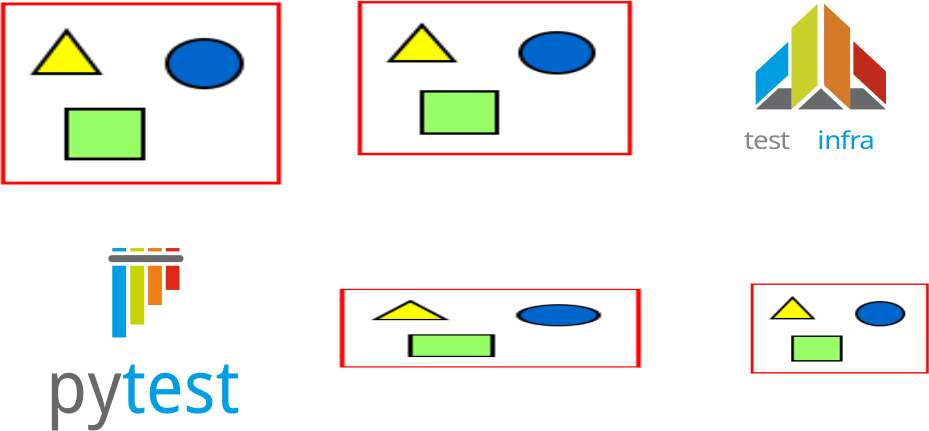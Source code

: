 <?xml version="1.0" encoding="UTF-8"?>
<dia:diagram xmlns:dia="http://www.lysator.liu.se/~alla/dia/">
  <dia:layer name="Background" visible="true" connectable="true" active="true">
    <dia:object type="Standard - Image" version="0" id="O0">
      <dia:attribute name="obj_pos">
        <dia:point val="6.308,2.3"/>
      </dia:attribute>
      <dia:attribute name="obj_bb">
        <dia:rectangle val="6.308,2.3;20.308,11.4"/>
      </dia:attribute>
      <dia:attribute name="elem_corner">
        <dia:point val="6.308,2.3"/>
      </dia:attribute>
      <dia:attribute name="elem_width">
        <dia:real val="14.0"/>
      </dia:attribute>
      <dia:attribute name="elem_height">
        <dia:real val="9.1"/>
      </dia:attribute>
      <dia:attribute name="draw_border">
        <dia:boolean val="false"/>
      </dia:attribute>
      <dia:attribute name="keep_aspect">
        <dia:boolean val="true"/>
      </dia:attribute>
      <dia:attribute name="file">
        <dia:string>#/home/mmeffie/src/talks/afsbpw-2022-molecule/images/Ansible.jpg#</dia:string>
      </dia:attribute>
    </dia:object>
    <dia:object type="Standard - Image" version="0" id="O1">
      <dia:attribute name="obj_pos">
        <dia:point val="24.144,2.225"/>
      </dia:attribute>
      <dia:attribute name="obj_bb">
        <dia:rectangle val="24.144,2.225;37.856,9.938"/>
      </dia:attribute>
      <dia:attribute name="elem_corner">
        <dia:point val="24.144,2.225"/>
      </dia:attribute>
      <dia:attribute name="elem_width">
        <dia:real val="13.711"/>
      </dia:attribute>
      <dia:attribute name="elem_height">
        <dia:real val="7.712"/>
      </dia:attribute>
      <dia:attribute name="draw_border">
        <dia:boolean val="false"/>
      </dia:attribute>
      <dia:attribute name="keep_aspect">
        <dia:boolean val="true"/>
      </dia:attribute>
      <dia:attribute name="file">
        <dia:string>#/home/mmeffie/src/talks/afsbpw-2022-molecule/images/robotframework.jpg#</dia:string>
      </dia:attribute>
    </dia:object>
    <dia:group>
      <dia:attribute name="meta">
        <dia:composite type="dict">
          <dia:attribute name="id">
            <dia:string>#layer1#</dia:string>
          </dia:attribute>
        </dia:composite>
      </dia:attribute>
      <dia:attribute name="matrix">
        <dia:matrix xx="1.231" xy="0" yx="0" yy="1.141" x0="33.619" y0="-0.281"/>
      </dia:attribute>
      <dia:object type="Standard - Beziergon" version="0" id="O2">
        <dia:attribute name="obj_pos">
          <dia:point val="10.98,2.316"/>
        </dia:attribute>
        <dia:attribute name="obj_bb">
          <dia:rectangle val="9.909,2.284;10.993,6.978"/>
        </dia:attribute>
        <dia:attribute name="meta">
          <dia:composite type="dict">
            <dia:attribute name="id">
              <dia:string>#path175#</dia:string>
            </dia:attribute>
          </dia:composite>
        </dia:attribute>
        <dia:attribute name="bez_points">
          <dia:point val="10.98,2.316"/>
          <dia:point val="10.627,2.668"/>
          <dia:point val="10.275,3.021"/>
          <dia:point val="9.922,3.374"/>
          <dia:point val="9.922,4.565"/>
          <dia:point val="9.922,5.755"/>
          <dia:point val="9.922,6.946"/>
          <dia:point val="10.275,6.593"/>
          <dia:point val="10.627,6.24"/>
          <dia:point val="10.98,5.888"/>
          <dia:point val="10.98,4.697"/>
          <dia:point val="10.98,3.506"/>
        </dia:attribute>
        <dia:attribute name="corner_types">
          <dia:enum val="2"/>
          <dia:enum val="2"/>
          <dia:enum val="2"/>
          <dia:enum val="2"/>
          <dia:enum val="2"/>
        </dia:attribute>
        <dia:attribute name="line_color">
          <dia:color val="#ffffff00"/>
        </dia:attribute>
        <dia:attribute name="line_width">
          <dia:real val="0.026"/>
        </dia:attribute>
        <dia:attribute name="inner_color">
          <dia:color val="#c8d129ff"/>
        </dia:attribute>
        <dia:attribute name="show_background">
          <dia:boolean val="true"/>
        </dia:attribute>
      </dia:object>
      <dia:object type="Standard - Beziergon" version="0" id="O3">
        <dia:attribute name="obj_pos">
          <dia:point val="11.245,2.316"/>
        </dia:attribute>
        <dia:attribute name="obj_bb">
          <dia:rectangle val="11.232,2.284;12.316,6.978"/>
        </dia:attribute>
        <dia:attribute name="meta">
          <dia:composite type="dict">
            <dia:attribute name="id">
              <dia:string>#path177#</dia:string>
            </dia:attribute>
          </dia:composite>
        </dia:attribute>
        <dia:attribute name="bez_points">
          <dia:point val="11.245,2.316"/>
          <dia:point val="11.598,2.668"/>
          <dia:point val="11.95,3.021"/>
          <dia:point val="12.303,3.374"/>
          <dia:point val="12.303,4.565"/>
          <dia:point val="12.303,5.755"/>
          <dia:point val="12.303,6.946"/>
          <dia:point val="11.95,6.593"/>
          <dia:point val="11.598,6.24"/>
          <dia:point val="11.245,5.888"/>
          <dia:point val="11.245,4.697"/>
          <dia:point val="11.245,3.506"/>
        </dia:attribute>
        <dia:attribute name="corner_types">
          <dia:enum val="2"/>
          <dia:enum val="2"/>
          <dia:enum val="2"/>
          <dia:enum val="2"/>
          <dia:enum val="2"/>
        </dia:attribute>
        <dia:attribute name="line_color">
          <dia:color val="#ffffff00"/>
        </dia:attribute>
        <dia:attribute name="line_width">
          <dia:real val="0.026"/>
        </dia:attribute>
        <dia:attribute name="inner_color">
          <dia:color val="#d57b28ff"/>
        </dia:attribute>
        <dia:attribute name="show_background">
          <dia:boolean val="true"/>
        </dia:attribute>
      </dia:object>
      <dia:object type="Standard - Beziergon" version="0" id="O4">
        <dia:attribute name="obj_pos">
          <dia:point val="9.79,5.438"/>
        </dia:attribute>
        <dia:attribute name="obj_bb">
          <dia:rectangle val="8.453,3.951;9.803,6.793"/>
        </dia:attribute>
        <dia:attribute name="meta">
          <dia:composite type="dict">
            <dia:attribute name="id">
              <dia:string>#path183#</dia:string>
            </dia:attribute>
          </dia:composite>
        </dia:attribute>
        <dia:attribute name="bez_points">
          <dia:point val="9.79,5.438"/>
          <dia:point val="9.79,4.953"/>
          <dia:point val="9.79,4.468"/>
          <dia:point val="9.79,3.982"/>
          <dia:point val="9.349,4.423"/>
          <dia:point val="8.908,4.864"/>
          <dia:point val="8.467,5.305"/>
          <dia:point val="8.467,5.79"/>
          <dia:point val="8.467,6.276"/>
          <dia:point val="8.467,6.761"/>
          <dia:point val="8.908,6.32"/>
          <dia:point val="9.349,5.879"/>
        </dia:attribute>
        <dia:attribute name="corner_types">
          <dia:enum val="2"/>
          <dia:enum val="2"/>
          <dia:enum val="2"/>
          <dia:enum val="2"/>
          <dia:enum val="2"/>
        </dia:attribute>
        <dia:attribute name="line_color">
          <dia:color val="#ffffff00"/>
        </dia:attribute>
        <dia:attribute name="line_width">
          <dia:real val="0.026"/>
        </dia:attribute>
        <dia:attribute name="inner_color">
          <dia:color val="#009de0ff"/>
        </dia:attribute>
        <dia:attribute name="show_background">
          <dia:boolean val="true"/>
        </dia:attribute>
      </dia:object>
      <dia:object type="Standard - Beziergon" version="0" id="O5">
        <dia:attribute name="obj_pos">
          <dia:point val="8.467,6.946"/>
        </dia:attribute>
        <dia:attribute name="obj_bb">
          <dia:rectangle val="8.435,6.007;9.935,6.959"/>
        </dia:attribute>
        <dia:attribute name="meta">
          <dia:composite type="dict">
            <dia:attribute name="id">
              <dia:string>#path185#</dia:string>
            </dia:attribute>
          </dia:composite>
        </dia:attribute>
        <dia:attribute name="bez_points">
          <dia:point val="8.467,6.946"/>
          <dia:point val="8.775,6.637"/>
          <dia:point val="9.084,6.328"/>
          <dia:point val="9.393,6.02"/>
          <dia:point val="9.569,6.02"/>
          <dia:point val="9.745,6.02"/>
          <dia:point val="9.922,6.02"/>
          <dia:point val="9.922,6.328"/>
          <dia:point val="9.922,6.637"/>
          <dia:point val="9.922,6.946"/>
          <dia:point val="9.437,6.946"/>
          <dia:point val="8.952,6.946"/>
        </dia:attribute>
        <dia:attribute name="corner_types">
          <dia:enum val="2"/>
          <dia:enum val="2"/>
          <dia:enum val="2"/>
          <dia:enum val="2"/>
          <dia:enum val="2"/>
        </dia:attribute>
        <dia:attribute name="line_color">
          <dia:color val="#ffffff00"/>
        </dia:attribute>
        <dia:attribute name="line_width">
          <dia:real val="0.026"/>
        </dia:attribute>
        <dia:attribute name="inner_color">
          <dia:color val="#68696bff"/>
        </dia:attribute>
        <dia:attribute name="show_background">
          <dia:boolean val="true"/>
        </dia:attribute>
      </dia:object>
      <dia:object type="Standard - Beziergon" version="0" id="O6">
        <dia:attribute name="obj_pos">
          <dia:point val="10.187,6.946"/>
        </dia:attribute>
        <dia:attribute name="obj_bb">
          <dia:rectangle val="10.155,6.001;12.07,6.959"/>
        </dia:attribute>
        <dia:attribute name="meta">
          <dia:composite type="dict">
            <dia:attribute name="id">
              <dia:string>#path187#</dia:string>
            </dia:attribute>
          </dia:composite>
        </dia:attribute>
        <dia:attribute name="bez_points">
          <dia:point val="10.187,6.946"/>
          <dia:point val="10.495,6.637"/>
          <dia:point val="10.804,6.328"/>
          <dia:point val="11.113,6.02"/>
          <dia:point val="11.421,6.328"/>
          <dia:point val="11.73,6.637"/>
          <dia:point val="12.039,6.946"/>
          <dia:point val="11.421,6.946"/>
          <dia:point val="10.804,6.946"/>
        </dia:attribute>
        <dia:attribute name="corner_types">
          <dia:enum val="2"/>
          <dia:enum val="2"/>
          <dia:enum val="2"/>
          <dia:enum val="2"/>
        </dia:attribute>
        <dia:attribute name="line_color">
          <dia:color val="#ffffff00"/>
        </dia:attribute>
        <dia:attribute name="line_width">
          <dia:real val="0.026"/>
        </dia:attribute>
        <dia:attribute name="inner_color">
          <dia:color val="#68696bff"/>
        </dia:attribute>
        <dia:attribute name="show_background">
          <dia:boolean val="true"/>
        </dia:attribute>
      </dia:object>
      <dia:object type="Standard - Beziergon" version="0" id="O7">
        <dia:attribute name="obj_pos">
          <dia:point val="13.758,6.946"/>
        </dia:attribute>
        <dia:attribute name="obj_bb">
          <dia:rectangle val="12.29,6.007;13.79,6.959"/>
        </dia:attribute>
        <dia:attribute name="meta">
          <dia:composite type="dict">
            <dia:attribute name="id">
              <dia:string>#path189#</dia:string>
            </dia:attribute>
          </dia:composite>
        </dia:attribute>
        <dia:attribute name="bez_points">
          <dia:point val="13.758,6.946"/>
          <dia:point val="13.45,6.637"/>
          <dia:point val="13.141,6.328"/>
          <dia:point val="12.832,6.02"/>
          <dia:point val="12.656,6.02"/>
          <dia:point val="12.479,6.02"/>
          <dia:point val="12.303,6.02"/>
          <dia:point val="12.303,6.328"/>
          <dia:point val="12.303,6.637"/>
          <dia:point val="12.303,6.946"/>
          <dia:point val="12.788,6.946"/>
          <dia:point val="13.273,6.946"/>
        </dia:attribute>
        <dia:attribute name="corner_types">
          <dia:enum val="2"/>
          <dia:enum val="2"/>
          <dia:enum val="2"/>
          <dia:enum val="2"/>
          <dia:enum val="2"/>
        </dia:attribute>
        <dia:attribute name="line_color">
          <dia:color val="#ffffff00"/>
        </dia:attribute>
        <dia:attribute name="line_width">
          <dia:real val="0.026"/>
        </dia:attribute>
        <dia:attribute name="inner_color">
          <dia:color val="#68696bff"/>
        </dia:attribute>
        <dia:attribute name="show_background">
          <dia:boolean val="true"/>
        </dia:attribute>
      </dia:object>
      <dia:object type="Standard - Beziergon" version="0" id="O8">
        <dia:attribute name="obj_pos">
          <dia:point val="12.435,5.411"/>
        </dia:attribute>
        <dia:attribute name="obj_bb">
          <dia:rectangle val="12.422,3.924;13.772,6.766"/>
        </dia:attribute>
        <dia:attribute name="meta">
          <dia:composite type="dict">
            <dia:attribute name="id">
              <dia:string>#path191#</dia:string>
            </dia:attribute>
          </dia:composite>
        </dia:attribute>
        <dia:attribute name="bez_points">
          <dia:point val="12.435,5.411"/>
          <dia:point val="12.435,4.926"/>
          <dia:point val="12.435,4.441"/>
          <dia:point val="12.435,3.956"/>
          <dia:point val="12.876,4.397"/>
          <dia:point val="13.317,4.838"/>
          <dia:point val="13.758,5.279"/>
          <dia:point val="13.758,5.764"/>
          <dia:point val="13.758,6.249"/>
          <dia:point val="13.758,6.734"/>
          <dia:point val="13.317,6.293"/>
          <dia:point val="12.876,5.852"/>
        </dia:attribute>
        <dia:attribute name="corner_types">
          <dia:enum val="2"/>
          <dia:enum val="2"/>
          <dia:enum val="2"/>
          <dia:enum val="2"/>
          <dia:enum val="2"/>
        </dia:attribute>
        <dia:attribute name="line_color">
          <dia:color val="#ffffff00"/>
        </dia:attribute>
        <dia:attribute name="line_width">
          <dia:real val="0.026"/>
        </dia:attribute>
        <dia:attribute name="inner_color">
          <dia:color val="#bf2b1bff"/>
        </dia:attribute>
        <dia:attribute name="show_background">
          <dia:boolean val="true"/>
        </dia:attribute>
      </dia:object>
      <dia:group>
        <dia:attribute name="meta">
          <dia:composite type="dict">
            <dia:attribute name="id">
              <dia:string>#g1029#</dia:string>
            </dia:attribute>
          </dia:composite>
        </dia:attribute>
        <dia:attribute name="matrix">
          <dia:matrix xx="1" xy="0" yx="0" yy="1" x0="-0.121" y0="-1.106"/>
        </dia:attribute>
        <dia:object type="Standard - Text" version="1" id="O9">
          <dia:attribute name="obj_pos">
            <dia:point val="8.117,9.795"/>
          </dia:attribute>
          <dia:attribute name="obj_bb">
            <dia:rectangle val="8.117,8.747;10.284,10.062"/>
          </dia:attribute>
          <dia:attribute name="meta">
            <dia:composite type="dict">
              <dia:attribute name="id">
                <dia:string>#text1000#</dia:string>
              </dia:attribute>
            </dia:composite>
          </dia:attribute>
          <dia:attribute name="text">
            <dia:composite type="text">
              <dia:attribute name="string">
                <dia:string>#test#</dia:string>
              </dia:attribute>
              <dia:attribute name="font">
                <dia:font family=" Baekmuk Headline" style="0" name="Courier"/>
              </dia:attribute>
              <dia:attribute name="height">
                <dia:real val="1.411"/>
              </dia:attribute>
              <dia:attribute name="pos">
                <dia:point val="8.117,9.795"/>
              </dia:attribute>
              <dia:attribute name="color">
                <dia:color val="#868789ff"/>
              </dia:attribute>
              <dia:attribute name="alignment">
                <dia:enum val="0"/>
              </dia:attribute>
            </dia:composite>
          </dia:attribute>
          <dia:attribute name="valign">
            <dia:enum val="3"/>
          </dia:attribute>
        </dia:object>
        <dia:object type="Standard - Text" version="1" id="O10">
          <dia:attribute name="obj_pos">
            <dia:point val="11.084,9.8"/>
          </dia:attribute>
          <dia:attribute name="obj_bb">
            <dia:rectangle val="11.084,8.752;13.667,10.066"/>
          </dia:attribute>
          <dia:attribute name="meta">
            <dia:composite type="dict">
              <dia:attribute name="id">
                <dia:string>#text1023#</dia:string>
              </dia:attribute>
            </dia:composite>
          </dia:attribute>
          <dia:attribute name="text">
            <dia:composite type="text">
              <dia:attribute name="string">
                <dia:string>#infra#</dia:string>
              </dia:attribute>
              <dia:attribute name="font">
                <dia:font family=" Baekmuk Headline" style="0" name="Courier"/>
              </dia:attribute>
              <dia:attribute name="height">
                <dia:real val="1.411"/>
              </dia:attribute>
              <dia:attribute name="pos">
                <dia:point val="11.084,9.8"/>
              </dia:attribute>
              <dia:attribute name="color">
                <dia:color val="#009de0ff"/>
              </dia:attribute>
              <dia:attribute name="alignment">
                <dia:enum val="0"/>
              </dia:attribute>
            </dia:composite>
          </dia:attribute>
          <dia:attribute name="valign">
            <dia:enum val="3"/>
          </dia:attribute>
        </dia:object>
      </dia:group>
    </dia:group>
    <dia:group>
      <dia:attribute name="meta">
        <dia:composite type="dict">
          <dia:attribute name="id">
            <dia:string>#pytest_logo#</dia:string>
          </dia:attribute>
        </dia:composite>
      </dia:attribute>
      <dia:attribute name="matrix">
        <dia:matrix xx="0.159" xy="0" yx="0" yy="0.165" x0="8.49" y0="16.279"/>
      </dia:attribute>
      <dia:group>
        <dia:attribute name="meta">
          <dia:composite type="dict">
            <dia:attribute name="id">
              <dia:string>#graphics#</dia:string>
            </dia:attribute>
          </dia:composite>
        </dia:attribute>
        <dia:attribute name="matrix"/>
        <dia:object type="Standard - Beziergon" version="0" id="O11">
          <dia:attribute name="obj_pos">
            <dia:point val="21.079,-8.162"/>
          </dia:attribute>
          <dia:attribute name="obj_bb">
            <dia:rectangle val="20.023,-8.162;43.687,-6.05"/>
          </dia:attribute>
          <dia:attribute name="meta">
            <dia:composite type="dict">
              <dia:attribute name="id">
                <dia:string>#horizontal_bar#</dia:string>
              </dia:attribute>
            </dia:composite>
          </dia:attribute>
          <dia:attribute name="bez_points">
            <dia:point val="21.079,-8.162"/>
            <dia:point val="28.263,-8.162"/>
            <dia:point val="35.447,-8.162"/>
            <dia:point val="42.631,-8.162"/>
            <dia:point val="43.214,-8.162"/>
            <dia:point val="43.687,-7.69"/>
            <dia:point val="43.687,-7.106"/>
            <dia:point val="43.687,-7.106"/>
            <dia:point val="43.687,-7.106"/>
            <dia:point val="43.687,-7.106"/>
            <dia:point val="43.687,-6.523"/>
            <dia:point val="43.214,-6.05"/>
            <dia:point val="42.631,-6.05"/>
            <dia:point val="35.447,-6.05"/>
            <dia:point val="28.263,-6.05"/>
            <dia:point val="21.079,-6.05"/>
            <dia:point val="20.495,-6.05"/>
            <dia:point val="20.023,-6.523"/>
            <dia:point val="20.023,-7.106"/>
            <dia:point val="20.023,-7.106"/>
            <dia:point val="20.023,-7.106"/>
            <dia:point val="20.023,-7.106"/>
            <dia:point val="20.023,-7.69"/>
            <dia:point val="20.495,-8.162"/>
          </dia:attribute>
          <dia:attribute name="corner_types">
            <dia:enum val="2"/>
            <dia:enum val="2"/>
            <dia:enum val="2"/>
            <dia:enum val="2"/>
            <dia:enum val="2"/>
            <dia:enum val="2"/>
            <dia:enum val="2"/>
            <dia:enum val="2"/>
            <dia:enum val="2"/>
          </dia:attribute>
          <dia:attribute name="line_color">
            <dia:color val="#ffffff00"/>
          </dia:attribute>
          <dia:attribute name="line_width">
            <dia:real val="0"/>
          </dia:attribute>
          <dia:attribute name="inner_color">
            <dia:color val="#696969ff"/>
          </dia:attribute>
          <dia:attribute name="show_background">
            <dia:boolean val="true"/>
          </dia:attribute>
        </dia:object>
        <dia:group>
          <dia:attribute name="meta">
            <dia:composite type="dict">
              <dia:attribute name="id">
                <dia:string>#top_bars#</dia:string>
              </dia:attribute>
            </dia:composite>
          </dia:attribute>
          <dia:attribute name="matrix"/>
          <dia:object type="Standard - Beziergon" version="0" id="O12">
            <dia:attribute name="obj_pos">
              <dia:point val="21.267,-10.3"/>
            </dia:attribute>
            <dia:attribute name="obj_bb">
              <dia:rectangle val="21.267,-10.3;25.6,-9.3"/>
            </dia:attribute>
            <dia:attribute name="bez_points">
              <dia:point val="21.267,-10.3"/>
              <dia:point val="22.711,-10.3"/>
              <dia:point val="24.156,-10.3"/>
              <dia:point val="25.6,-10.3"/>
              <dia:point val="25.6,-9.967"/>
              <dia:point val="25.6,-9.633"/>
              <dia:point val="25.6,-9.3"/>
              <dia:point val="24.156,-9.3"/>
              <dia:point val="22.711,-9.3"/>
              <dia:point val="21.267,-9.3"/>
              <dia:point val="21.267,-9.633"/>
              <dia:point val="21.267,-9.967"/>
            </dia:attribute>
            <dia:attribute name="corner_types">
              <dia:enum val="2"/>
              <dia:enum val="2"/>
              <dia:enum val="2"/>
              <dia:enum val="2"/>
              <dia:enum val="2"/>
            </dia:attribute>
            <dia:attribute name="line_color">
              <dia:color val="#ffffff00"/>
            </dia:attribute>
            <dia:attribute name="line_width">
              <dia:real val="0"/>
            </dia:attribute>
            <dia:attribute name="inner_color">
              <dia:color val="#009fe3ff"/>
            </dia:attribute>
            <dia:attribute name="show_background">
              <dia:boolean val="true"/>
            </dia:attribute>
          </dia:object>
          <dia:object type="Standard - Beziergon" version="0" id="O13">
            <dia:attribute name="obj_pos">
              <dia:point val="26.933,-10.3"/>
            </dia:attribute>
            <dia:attribute name="obj_bb">
              <dia:rectangle val="26.933,-10.3;31.267,-9.3"/>
            </dia:attribute>
            <dia:attribute name="bez_points">
              <dia:point val="26.933,-10.3"/>
              <dia:point val="28.378,-10.3"/>
              <dia:point val="29.822,-10.3"/>
              <dia:point val="31.267,-10.3"/>
              <dia:point val="31.267,-9.967"/>
              <dia:point val="31.267,-9.633"/>
              <dia:point val="31.267,-9.3"/>
              <dia:point val="29.822,-9.3"/>
              <dia:point val="28.378,-9.3"/>
              <dia:point val="26.933,-9.3"/>
              <dia:point val="26.933,-9.633"/>
              <dia:point val="26.933,-9.967"/>
            </dia:attribute>
            <dia:attribute name="corner_types">
              <dia:enum val="2"/>
              <dia:enum val="2"/>
              <dia:enum val="2"/>
              <dia:enum val="2"/>
              <dia:enum val="2"/>
            </dia:attribute>
            <dia:attribute name="line_color">
              <dia:color val="#ffffff00"/>
            </dia:attribute>
            <dia:attribute name="line_width">
              <dia:real val="0"/>
            </dia:attribute>
            <dia:attribute name="inner_color">
              <dia:color val="#c7d302ff"/>
            </dia:attribute>
            <dia:attribute name="show_background">
              <dia:boolean val="true"/>
            </dia:attribute>
          </dia:object>
          <dia:object type="Standard - Beziergon" version="0" id="O14">
            <dia:attribute name="obj_pos">
              <dia:point val="32.525,-10.3"/>
            </dia:attribute>
            <dia:attribute name="obj_bb">
              <dia:rectangle val="32.525,-10.3;36.858,-9.3"/>
            </dia:attribute>
            <dia:attribute name="bez_points">
              <dia:point val="32.525,-10.3"/>
              <dia:point val="33.969,-10.3"/>
              <dia:point val="35.414,-10.3"/>
              <dia:point val="36.858,-10.3"/>
              <dia:point val="36.858,-9.967"/>
              <dia:point val="36.858,-9.633"/>
              <dia:point val="36.858,-9.3"/>
              <dia:point val="35.414,-9.3"/>
              <dia:point val="33.969,-9.3"/>
              <dia:point val="32.525,-9.3"/>
              <dia:point val="32.525,-9.633"/>
              <dia:point val="32.525,-9.967"/>
            </dia:attribute>
            <dia:attribute name="corner_types">
              <dia:enum val="2"/>
              <dia:enum val="2"/>
              <dia:enum val="2"/>
              <dia:enum val="2"/>
              <dia:enum val="2"/>
            </dia:attribute>
            <dia:attribute name="line_color">
              <dia:color val="#ffffff00"/>
            </dia:attribute>
            <dia:attribute name="line_width">
              <dia:real val="0"/>
            </dia:attribute>
            <dia:attribute name="inner_color">
              <dia:color val="#f07e16ff"/>
            </dia:attribute>
            <dia:attribute name="show_background">
              <dia:boolean val="true"/>
            </dia:attribute>
          </dia:object>
          <dia:object type="Standard - Beziergon" version="0" id="O15">
            <dia:attribute name="obj_pos">
              <dia:point val="38.093,-10.3"/>
            </dia:attribute>
            <dia:attribute name="obj_bb">
              <dia:rectangle val="38.093,-10.3;42.426,-9.3"/>
            </dia:attribute>
            <dia:attribute name="bez_points">
              <dia:point val="38.093,-10.3"/>
              <dia:point val="39.538,-10.3"/>
              <dia:point val="40.982,-10.3"/>
              <dia:point val="42.426,-10.3"/>
              <dia:point val="42.426,-9.967"/>
              <dia:point val="42.426,-9.633"/>
              <dia:point val="42.426,-9.3"/>
              <dia:point val="40.982,-9.3"/>
              <dia:point val="39.538,-9.3"/>
              <dia:point val="38.093,-9.3"/>
              <dia:point val="38.093,-9.633"/>
              <dia:point val="38.093,-9.967"/>
            </dia:attribute>
            <dia:attribute name="corner_types">
              <dia:enum val="2"/>
              <dia:enum val="2"/>
              <dia:enum val="2"/>
              <dia:enum val="2"/>
              <dia:enum val="2"/>
            </dia:attribute>
            <dia:attribute name="line_color">
              <dia:color val="#ffffff00"/>
            </dia:attribute>
            <dia:attribute name="line_width">
              <dia:real val="0"/>
            </dia:attribute>
            <dia:attribute name="inner_color">
              <dia:color val="#df2815ff"/>
            </dia:attribute>
            <dia:attribute name="show_background">
              <dia:boolean val="true"/>
            </dia:attribute>
          </dia:object>
        </dia:group>
        <dia:group>
          <dia:attribute name="meta">
            <dia:composite type="dict">
              <dia:attribute name="id">
                <dia:string>#bottom_bars#</dia:string>
              </dia:attribute>
            </dia:composite>
          </dia:attribute>
          <dia:attribute name="matrix"/>
          <dia:object type="Standard - Beziergon" version="0" id="O16">
            <dia:attribute name="obj_pos">
              <dia:point val="38.093,-4.95"/>
            </dia:attribute>
            <dia:attribute name="obj_bb">
              <dia:rectangle val="38.093,-4.95;42.426,2.375"/>
            </dia:attribute>
            <dia:attribute name="bez_points">
              <dia:point val="38.093,-4.95"/>
              <dia:point val="39.538,-4.95"/>
              <dia:point val="40.982,-4.95"/>
              <dia:point val="42.426,-4.95"/>
              <dia:point val="42.426,-2.508"/>
              <dia:point val="42.426,-0.067"/>
              <dia:point val="42.426,2.375"/>
              <dia:point val="40.982,2.375"/>
              <dia:point val="39.538,2.375"/>
              <dia:point val="38.093,2.375"/>
              <dia:point val="38.093,-0.067"/>
              <dia:point val="38.093,-2.508"/>
            </dia:attribute>
            <dia:attribute name="corner_types">
              <dia:enum val="2"/>
              <dia:enum val="2"/>
              <dia:enum val="2"/>
              <dia:enum val="2"/>
              <dia:enum val="2"/>
            </dia:attribute>
            <dia:attribute name="line_color">
              <dia:color val="#ffffff00"/>
            </dia:attribute>
            <dia:attribute name="line_width">
              <dia:real val="0"/>
            </dia:attribute>
            <dia:attribute name="inner_color">
              <dia:color val="#df2815ff"/>
            </dia:attribute>
            <dia:attribute name="show_background">
              <dia:boolean val="true"/>
            </dia:attribute>
          </dia:object>
          <dia:object type="Standard - Beziergon" version="0" id="O17">
            <dia:attribute name="obj_pos">
              <dia:point val="32.525,-4.95"/>
            </dia:attribute>
            <dia:attribute name="obj_bb">
              <dia:rectangle val="32.525,-4.95;36.866,6.95"/>
            </dia:attribute>
            <dia:attribute name="bez_points">
              <dia:point val="32.525,-4.95"/>
              <dia:point val="33.972,-4.95"/>
              <dia:point val="35.419,-4.95"/>
              <dia:point val="36.866,-4.95"/>
              <dia:point val="36.866,-0.983"/>
              <dia:point val="36.866,2.983"/>
              <dia:point val="36.866,6.95"/>
              <dia:point val="35.419,6.95"/>
              <dia:point val="33.972,6.95"/>
              <dia:point val="32.525,6.95"/>
              <dia:point val="32.525,2.983"/>
              <dia:point val="32.525,-0.983"/>
            </dia:attribute>
            <dia:attribute name="corner_types">
              <dia:enum val="2"/>
              <dia:enum val="2"/>
              <dia:enum val="2"/>
              <dia:enum val="2"/>
              <dia:enum val="2"/>
            </dia:attribute>
            <dia:attribute name="line_color">
              <dia:color val="#ffffff00"/>
            </dia:attribute>
            <dia:attribute name="line_width">
              <dia:real val="0"/>
            </dia:attribute>
            <dia:attribute name="inner_color">
              <dia:color val="#f07e16ff"/>
            </dia:attribute>
            <dia:attribute name="show_background">
              <dia:boolean val="true"/>
            </dia:attribute>
          </dia:object>
          <dia:object type="Standard - Beziergon" version="0" id="O18">
            <dia:attribute name="obj_pos">
              <dia:point val="26.933,-4.95"/>
            </dia:attribute>
            <dia:attribute name="obj_bb">
              <dia:rectangle val="26.933,-4.95;31.266,12.875"/>
            </dia:attribute>
            <dia:attribute name="bez_points">
              <dia:point val="26.933,-4.95"/>
              <dia:point val="28.378,-4.95"/>
              <dia:point val="29.822,-4.95"/>
              <dia:point val="31.266,-4.95"/>
              <dia:point val="31.266,0.992"/>
              <dia:point val="31.266,6.933"/>
              <dia:point val="31.266,12.875"/>
              <dia:point val="29.822,12.875"/>
              <dia:point val="28.378,12.875"/>
              <dia:point val="26.933,12.875"/>
              <dia:point val="26.933,6.933"/>
              <dia:point val="26.933,0.992"/>
            </dia:attribute>
            <dia:attribute name="corner_types">
              <dia:enum val="2"/>
              <dia:enum val="2"/>
              <dia:enum val="2"/>
              <dia:enum val="2"/>
              <dia:enum val="2"/>
            </dia:attribute>
            <dia:attribute name="line_color">
              <dia:color val="#ffffff00"/>
            </dia:attribute>
            <dia:attribute name="line_width">
              <dia:real val="0"/>
            </dia:attribute>
            <dia:attribute name="inner_color">
              <dia:color val="#c7d302ff"/>
            </dia:attribute>
            <dia:attribute name="show_background">
              <dia:boolean val="true"/>
            </dia:attribute>
          </dia:object>
          <dia:object type="Standard - Beziergon" version="0" id="O19">
            <dia:attribute name="obj_pos">
              <dia:point val="21.267,-4.95"/>
            </dia:attribute>
            <dia:attribute name="obj_bb">
              <dia:rectangle val="21.267,-4.95;25.6,16.775"/>
            </dia:attribute>
            <dia:attribute name="bez_points">
              <dia:point val="21.267,-4.95"/>
              <dia:point val="22.711,-4.95"/>
              <dia:point val="24.156,-4.95"/>
              <dia:point val="25.6,-4.95"/>
              <dia:point val="25.6,2.292"/>
              <dia:point val="25.6,9.533"/>
              <dia:point val="25.6,16.775"/>
              <dia:point val="24.156,16.775"/>
              <dia:point val="22.711,16.775"/>
              <dia:point val="21.267,16.775"/>
              <dia:point val="21.267,9.533"/>
              <dia:point val="21.267,2.292"/>
            </dia:attribute>
            <dia:attribute name="corner_types">
              <dia:enum val="2"/>
              <dia:enum val="2"/>
              <dia:enum val="2"/>
              <dia:enum val="2"/>
              <dia:enum val="2"/>
            </dia:attribute>
            <dia:attribute name="line_color">
              <dia:color val="#ffffff00"/>
            </dia:attribute>
            <dia:attribute name="line_width">
              <dia:real val="0"/>
            </dia:attribute>
            <dia:attribute name="inner_color">
              <dia:color val="#009fe3ff"/>
            </dia:attribute>
            <dia:attribute name="show_background">
              <dia:boolean val="true"/>
            </dia:attribute>
          </dia:object>
        </dia:group>
      </dia:group>
      <dia:group>
        <dia:attribute name="meta">
          <dia:composite type="dict">
            <dia:attribute name="id">
              <dia:string>#pytest#</dia:string>
            </dia:attribute>
          </dia:composite>
        </dia:attribute>
        <dia:attribute name="matrix"/>
        <dia:object type="Standard - Path" version="0" id="O20">
          <dia:attribute name="obj_pos">
            <dia:point val="7.648,39.842"/>
          </dia:attribute>
          <dia:attribute name="obj_bb">
            <dia:rectangle val="2.259,27.479;12.178,44.97"/>
          </dia:attribute>
          <dia:attribute name="meta">
            <dia:composite type="dict"/>
          </dia:attribute>
          <dia:attribute name="bez_points">
            <dia:bezpoint type="moveto" p1="7.648,39.842"/>
            <dia:bezpoint type="curveto" p1="7.221,39.842" p2="6.833,39.795" p3="6.486,39.701"/>
            <dia:bezpoint type="curveto" p1="6.138,39.607" p2="5.825,39.482" p3="5.546,39.326"/>
            <dia:bezpoint type="curveto" p1="5.267,39.17" p2="5.021,38.988" p3="4.807,38.778"/>
            <dia:bezpoint type="curveto" p1="4.593,38.568" p2="4.403,38.347" p3="4.237,38.115"/>
            <dia:bezpoint type="lineto" p1="4.106,38.115"/>
            <dia:bezpoint type="curveto" p1="4.128,38.361" p2="4.15,38.596" p3="4.171,38.821"/>
            <dia:bezpoint type="curveto" p1="4.186,39.009" p2="4.2,39.203" p3="4.215,39.402"/>
            <dia:bezpoint type="curveto" p1="4.229,39.602" p2="4.237,39.759" p3="4.237,39.875"/>
            <dia:bezpoint type="lineto" p1="4.237,44.97"/>
            <dia:bezpoint type="lineto" p1="2.259,44.97"/>
            <dia:bezpoint type="lineto" p1="2.259,27.696"/>
            <dia:bezpoint type="lineto" p1="3.867,27.696"/>
            <dia:bezpoint type="lineto" p1="4.15,29.304"/>
            <dia:bezpoint type="lineto" p1="4.237,29.304"/>
            <dia:bezpoint type="curveto" p1="4.403,29.05" p2="4.591,28.813" p3="4.801,28.592"/>
            <dia:bezpoint type="curveto" p1="5.012,28.372" p2="5.256,28.18" p3="5.535,28.017"/>
            <dia:bezpoint type="curveto" p1="5.814,27.854" p2="6.127,27.723" p3="6.475,27.625"/>
            <dia:bezpoint type="curveto" p1="6.822,27.528" p2="7.213,27.479" p3="7.648,27.479"/>
            <dia:bezpoint type="curveto" p1="8.329,27.479" p2="8.948,27.609" p3="9.506,27.87"/>
            <dia:bezpoint type="curveto" p1="10.063,28.131" p2="10.54,28.52" p3="10.934,29.038"/>
            <dia:bezpoint type="curveto" p1="11.329,29.556" p2="11.635,30.198" p3="11.852,30.966"/>
            <dia:bezpoint type="curveto" p1="12.07,31.734" p2="12.178,32.625" p3="12.178,33.639"/>
            <dia:bezpoint type="curveto" p1="12.178,34.66" p2="12.07,35.556" p3="11.852,36.328"/>
            <dia:bezpoint type="curveto" p1="11.635,37.099" p2="11.329,37.745" p3="10.934,38.267"/>
            <dia:bezpoint type="curveto" p1="10.54,38.788" p2="10.063,39.181" p3="9.506,39.446"/>
            <dia:bezpoint type="curveto" p1="8.948,39.71" p2="8.329,39.842" p3="7.648,39.842"/>
            <dia:bezpoint type="moveto" p1="7.268,29.119"/>
            <dia:bezpoint type="curveto" p1="6.717,29.119" p2="6.252,29.203" p3="5.872,29.369"/>
            <dia:bezpoint type="curveto" p1="5.491,29.536" p2="5.184,29.789" p3="4.948,30.13"/>
            <dia:bezpoint type="curveto" p1="4.713,30.47" p2="4.539,30.894" p3="4.427,31.401"/>
            <dia:bezpoint type="curveto" p1="4.314,31.908" p2="4.251,32.505" p3="4.237,33.193"/>
            <dia:bezpoint type="lineto" p1="4.237,33.639"/>
            <dia:bezpoint type="curveto" p1="4.237,34.37" p2="4.285,35.02" p3="4.383,35.589"/>
            <dia:bezpoint type="curveto" p1="4.481,36.157" p2="4.648,36.636" p3="4.883,37.023"/>
            <dia:bezpoint type="curveto" p1="5.118,37.41" p2="5.432,37.704" p3="5.823,37.903"/>
            <dia:bezpoint type="curveto" p1="6.214,38.102" p2="6.703,38.202" p3="7.289,38.202"/>
            <dia:bezpoint type="curveto" p1="8.267,38.202" p2="8.986,37.807" p3="9.446,37.018"/>
            <dia:bezpoint type="curveto" p1="9.906,36.228" p2="10.136,35.095" p3="10.136,33.617"/>
            <dia:bezpoint type="curveto" p1="10.136,32.111" p2="9.906,30.984" p3="9.446,30.238"/>
            <dia:bezpoint type="curveto" p1="8.986,29.492" p2="8.26,29.119" p3="7.268,29.119"/>
          </dia:attribute>
          <dia:attribute name="stroke_or_fill">
            <dia:enum val="3"/>
          </dia:attribute>
          <dia:attribute name="line_width">
            <dia:real val="0"/>
          </dia:attribute>
          <dia:attribute name="line_colour">
            <dia:color val="#ffffff00"/>
          </dia:attribute>
          <dia:attribute name="line_style">
            <dia:enum val="0"/>
            <dia:real val="1"/>
          </dia:attribute>
          <dia:attribute name="line_join">
            <dia:enum val="0"/>
          </dia:attribute>
          <dia:attribute name="line_caps">
            <dia:enum val="0"/>
          </dia:attribute>
          <dia:attribute name="fill_colour">
            <dia:color val="#696969ff"/>
          </dia:attribute>
          <dia:attribute name="show_control_lines">
            <dia:boolean val="false"/>
          </dia:attribute>
          <dia:attribute name="pattern"/>
        </dia:object>
        <dia:object type="Standard - Beziergon" version="0" id="O21">
          <dia:attribute name="obj_pos">
            <dia:point val="13.515,27.696"/>
          </dia:attribute>
          <dia:attribute name="obj_bb">
            <dia:rectangle val="13.515,27.696;24.172,44.97"/>
          </dia:attribute>
          <dia:attribute name="bez_points">
            <dia:point val="13.515,27.696"/>
            <dia:point val="14.199,27.696"/>
            <dia:point val="14.884,27.696"/>
            <dia:point val="15.568,27.696"/>
            <dia:point val="16.347,29.916"/>
            <dia:point val="17.125,32.136"/>
            <dia:point val="17.904,34.356"/>
            <dia:point val="18.005,34.646"/>
            <dia:point val="18.108,34.95"/>
            <dia:point val="18.213,35.269"/>
            <dia:point val="18.319,35.587"/>
            <dia:point val="18.416,35.906"/>
            <dia:point val="18.507,36.224"/>
            <dia:point val="18.597,36.543"/>
            <dia:point val="18.675,36.851"/>
            <dia:point val="18.74,37.148"/>
            <dia:point val="18.806,37.445"/>
            <dia:point val="18.853,37.72"/>
            <dia:point val="18.882,37.974"/>
            <dia:point val="18.903,37.974"/>
            <dia:point val="18.925,37.974"/>
            <dia:point val="18.947,37.974"/>
            <dia:point val="18.983,37.793"/>
            <dia:point val="19.041,37.546"/>
            <dia:point val="19.121,37.235"/>
            <dia:point val="19.2,36.923"/>
            <dia:point val="19.289,36.592"/>
            <dia:point val="19.387,36.241"/>
            <dia:point val="19.485,35.889"/>
            <dia:point val="19.586,35.544"/>
            <dia:point val="19.691,35.203"/>
            <dia:point val="19.796,34.863"/>
            <dia:point val="19.888,34.573"/>
            <dia:point val="19.968,34.334"/>
            <dia:point val="20.689,32.121"/>
            <dia:point val="21.409,29.909"/>
            <dia:point val="22.13,27.696"/>
            <dia:point val="22.811,27.696"/>
            <dia:point val="23.492,27.696"/>
            <dia:point val="24.172,27.696"/>
            <dia:point val="22.601,32.19"/>
            <dia:point val="21.029,36.684"/>
            <dia:point val="19.457,41.179"/>
            <dia:point val="19.255,41.765"/>
            <dia:point val="19.035,42.292"/>
            <dia:point val="18.8,42.759"/>
            <dia:point val="18.565,43.227"/>
            <dia:point val="18.291,43.623"/>
            <dia:point val="17.98,43.949"/>
            <dia:point val="17.668,44.275"/>
            <dia:point val="17.303,44.527"/>
            <dia:point val="16.883,44.704"/>
            <dia:point val="16.462,44.882"/>
            <dia:point val="15.963,44.97"/>
            <dia:point val="15.383,44.97"/>
            <dia:point val="15.007,44.97"/>
            <dia:point val="14.681,44.95"/>
            <dia:point val="14.405,44.91"/>
            <dia:point val="14.13,44.871"/>
            <dia:point val="13.895,44.829"/>
            <dia:point val="13.699,44.785"/>
            <dia:point val="13.699,44.26"/>
            <dia:point val="13.699,43.735"/>
            <dia:point val="13.699,43.21"/>
            <dia:point val="13.851,43.246"/>
            <dia:point val="14.043,43.277"/>
            <dia:point val="14.275,43.303"/>
            <dia:point val="14.507,43.328"/>
            <dia:point val="14.75,43.341"/>
            <dia:point val="15.003,43.341"/>
            <dia:point val="15.351,43.341"/>
            <dia:point val="15.651,43.299"/>
            <dia:point val="15.905,43.216"/>
            <dia:point val="16.158,43.132"/>
            <dia:point val="16.379,43.011"/>
            <dia:point val="16.567,42.852"/>
            <dia:point val="16.756,42.692"/>
            <dia:point val="16.917,42.497"/>
            <dia:point val="17.051,42.265"/>
            <dia:point val="17.185,42.033"/>
            <dia:point val="17.306,41.769"/>
            <dia:point val="17.415,41.472"/>
            <dia:point val="17.621,40.892"/>
            <dia:point val="17.828,40.313"/>
            <dia:point val="18.034,39.734"/>
            <dia:point val="16.528,35.721"/>
            <dia:point val="15.021,31.709"/>
          </dia:attribute>
          <dia:attribute name="corner_types">
            <dia:enum val="2"/>
            <dia:enum val="2"/>
            <dia:enum val="2"/>
            <dia:enum val="2"/>
            <dia:enum val="2"/>
            <dia:enum val="2"/>
            <dia:enum val="2"/>
            <dia:enum val="2"/>
            <dia:enum val="2"/>
            <dia:enum val="2"/>
            <dia:enum val="2"/>
            <dia:enum val="2"/>
            <dia:enum val="2"/>
            <dia:enum val="2"/>
            <dia:enum val="2"/>
            <dia:enum val="2"/>
            <dia:enum val="2"/>
            <dia:enum val="2"/>
            <dia:enum val="2"/>
            <dia:enum val="2"/>
            <dia:enum val="2"/>
            <dia:enum val="2"/>
            <dia:enum val="2"/>
            <dia:enum val="2"/>
            <dia:enum val="2"/>
            <dia:enum val="2"/>
            <dia:enum val="2"/>
            <dia:enum val="2"/>
            <dia:enum val="2"/>
            <dia:enum val="2"/>
          </dia:attribute>
          <dia:attribute name="line_color">
            <dia:color val="#ffffff00"/>
          </dia:attribute>
          <dia:attribute name="line_width">
            <dia:real val="0"/>
          </dia:attribute>
          <dia:attribute name="inner_color">
            <dia:color val="#696969ff"/>
          </dia:attribute>
          <dia:attribute name="show_background">
            <dia:boolean val="true"/>
          </dia:attribute>
        </dia:object>
        <dia:object type="Standard - Beziergon" version="0" id="O22">
          <dia:attribute name="obj_pos">
            <dia:point val="29.778,38.224"/>
          </dia:attribute>
          <dia:attribute name="obj_bb">
            <dia:rectangle val="24.64,24.958;31.397,39.842"/>
          </dia:attribute>
          <dia:attribute name="bez_points">
            <dia:point val="29.778,38.224"/>
            <dia:point val="29.909,38.224"/>
            <dia:point val="30.055,38.216"/>
            <dia:point val="30.218,38.202"/>
            <dia:point val="30.381,38.187"/>
            <dia:point val="30.539,38.169"/>
            <dia:point val="30.691,38.148"/>
            <dia:point val="30.843,38.126"/>
            <dia:point val="30.983,38.1"/>
            <dia:point val="31.109,38.071"/>
            <dia:point val="31.236,38.042"/>
            <dia:point val="31.332,38.017"/>
            <dia:point val="31.397,37.995"/>
            <dia:point val="31.397,38.495"/>
            <dia:point val="31.397,38.995"/>
            <dia:point val="31.397,39.495"/>
            <dia:point val="31.303,39.538"/>
            <dia:point val="31.183,39.581"/>
            <dia:point val="31.039,39.625"/>
            <dia:point val="30.894,39.669"/>
            <dia:point val="30.735,39.706"/>
            <dia:point val="30.561,39.739"/>
            <dia:point val="30.387,39.772"/>
            <dia:point val="30.206,39.797"/>
            <dia:point val="30.017,39.815"/>
            <dia:point val="29.829,39.833"/>
            <dia:point val="29.644,39.842"/>
            <dia:point val="29.463,39.842"/>
            <dia:point val="29.014,39.842"/>
            <dia:point val="28.598,39.784"/>
            <dia:point val="28.214,39.669"/>
            <dia:point val="27.83,39.553"/>
            <dia:point val="27.499,39.353"/>
            <dia:point val="27.22,39.071"/>
            <dia:point val="26.941,38.788"/>
            <dia:point val="26.722,38.406"/>
            <dia:point val="26.563,37.925"/>
            <dia:point val="26.403,37.443"/>
            <dia:point val="26.324,36.837"/>
            <dia:point val="26.324,36.105"/>
            <dia:point val="26.324,33.798"/>
            <dia:point val="26.324,31.491"/>
            <dia:point val="26.324,29.184"/>
            <dia:point val="25.762,29.184"/>
            <dia:point val="25.201,29.184"/>
            <dia:point val="24.64,29.184"/>
            <dia:point val="24.64,28.891"/>
            <dia:point val="24.64,28.598"/>
            <dia:point val="24.64,28.305"/>
            <dia:point val="25.201,28.022"/>
            <dia:point val="25.762,27.739"/>
            <dia:point val="26.324,27.457"/>
            <dia:point val="26.606,26.624"/>
            <dia:point val="26.889,25.791"/>
            <dia:point val="27.171,24.958"/>
            <dia:point val="27.551,24.958"/>
            <dia:point val="27.931,24.958"/>
            <dia:point val="28.312,24.958"/>
            <dia:point val="28.312,25.871"/>
            <dia:point val="28.312,26.784"/>
            <dia:point val="28.312,27.696"/>
            <dia:point val="29.311,27.696"/>
            <dia:point val="30.311,27.696"/>
            <dia:point val="31.31,27.696"/>
            <dia:point val="31.31,28.192"/>
            <dia:point val="31.31,28.688"/>
            <dia:point val="31.31,29.184"/>
            <dia:point val="30.311,29.184"/>
            <dia:point val="29.311,29.184"/>
            <dia:point val="28.312,29.184"/>
            <dia:point val="28.312,31.491"/>
            <dia:point val="28.312,33.798"/>
            <dia:point val="28.312,36.105"/>
            <dia:point val="28.312,36.807"/>
            <dia:point val="28.426,37.336"/>
            <dia:point val="28.654,37.691"/>
            <dia:point val="28.882,38.046"/>
            <dia:point val="29.257,38.224"/>
          </dia:attribute>
          <dia:attribute name="corner_types">
            <dia:enum val="2"/>
            <dia:enum val="2"/>
            <dia:enum val="2"/>
            <dia:enum val="2"/>
            <dia:enum val="2"/>
            <dia:enum val="2"/>
            <dia:enum val="2"/>
            <dia:enum val="2"/>
            <dia:enum val="2"/>
            <dia:enum val="2"/>
            <dia:enum val="2"/>
            <dia:enum val="2"/>
            <dia:enum val="2"/>
            <dia:enum val="2"/>
            <dia:enum val="2"/>
            <dia:enum val="2"/>
            <dia:enum val="2"/>
            <dia:enum val="2"/>
            <dia:enum val="2"/>
            <dia:enum val="2"/>
            <dia:enum val="2"/>
            <dia:enum val="2"/>
            <dia:enum val="2"/>
            <dia:enum val="2"/>
            <dia:enum val="2"/>
            <dia:enum val="2"/>
            <dia:enum val="2"/>
          </dia:attribute>
          <dia:attribute name="line_color">
            <dia:color val="#ffffff00"/>
          </dia:attribute>
          <dia:attribute name="line_width">
            <dia:real val="0"/>
          </dia:attribute>
          <dia:attribute name="inner_color">
            <dia:color val="#009fe3ff"/>
          </dia:attribute>
          <dia:attribute name="show_background">
            <dia:boolean val="true"/>
          </dia:attribute>
        </dia:object>
        <dia:object type="Standard - Path" version="0" id="O23">
          <dia:attribute name="obj_pos">
            <dia:point val="38.426,39.842"/>
          </dia:attribute>
          <dia:attribute name="obj_bb">
            <dia:rectangle val="33.049,27.479;42.609,39.842"/>
          </dia:attribute>
          <dia:attribute name="meta">
            <dia:composite type="dict"/>
          </dia:attribute>
          <dia:attribute name="bez_points">
            <dia:bezpoint type="moveto" p1="38.426,39.842"/>
            <dia:bezpoint type="curveto" p1="37.63,39.842" p2="36.902,39.708" p3="36.243,39.44"/>
            <dia:bezpoint type="curveto" p1="35.584,39.172" p2="35.017,38.781" p3="34.542,38.267"/>
            <dia:bezpoint type="curveto" p1="34.068,37.753" p2="33.7,37.115" p3="33.44,36.355"/>
            <dia:bezpoint type="curveto" p1="33.179,35.594" p2="33.049,34.725" p3="33.049,33.748"/>
            <dia:bezpoint type="curveto" p1="33.049,32.762" p2="33.168,31.882" p3="33.407,31.107"/>
            <dia:bezpoint type="curveto" p1="33.646,30.332" p2="33.983,29.675" p3="34.417,29.136"/>
            <dia:bezpoint type="curveto" p1="34.852,28.596" p2="35.372,28.185" p3="35.977,27.902"/>
            <dia:bezpoint type="curveto" p1="36.581,27.62" p2="37.249,27.479" p3="37.981,27.479"/>
            <dia:bezpoint type="curveto" p1="38.698,27.479" p2="39.343,27.607" p3="39.915,27.864"/>
            <dia:bezpoint type="curveto" p1="40.487,28.122" p2="40.972,28.484" p3="41.371,28.951"/>
            <dia:bezpoint type="curveto" p1="41.769,29.418" p2="42.075,29.979" p3="42.289,30.635"/>
            <dia:bezpoint type="curveto" p1="42.502,31.29" p2="42.609,32.016" p3="42.609,32.813"/>
            <dia:bezpoint type="lineto" p1="42.609,34.041"/>
            <dia:bezpoint type="lineto" p1="35.091,34.041"/>
            <dia:bezpoint type="curveto" p1="35.127,35.439" p2="35.422,36.467" p3="35.977,37.126"/>
            <dia:bezpoint type="curveto" p1="36.531,37.785" p2="37.354,38.115" p3="38.448,38.115"/>
            <dia:bezpoint type="curveto" p1="38.818,38.115" p2="39.16,38.097" p3="39.475,38.061"/>
            <dia:bezpoint type="curveto" p1="39.79,38.024" p2="40.094,37.972" p3="40.387,37.903"/>
            <dia:bezpoint type="curveto" p1="40.681,37.834" p2="40.965,37.747" p3="41.24,37.642"/>
            <dia:bezpoint type="curveto" p1="41.515,37.537" p2="41.794,37.42" p3="42.077,37.289"/>
            <dia:bezpoint type="lineto" p1="42.077,39.049"/>
            <dia:bezpoint type="curveto" p1="41.787,39.187" p2="41.503,39.306" p3="41.224,39.408"/>
            <dia:bezpoint type="curveto" p1="40.945,39.509" p2="40.659,39.592" p3="40.366,39.658"/>
            <dia:bezpoint type="curveto" p1="40.072,39.723" p2="39.768,39.77" p3="39.453,39.799"/>
            <dia:bezpoint type="curveto" p1="39.138,39.828" p2="38.796,39.842" p3="38.426,39.842"/>
            <dia:bezpoint type="moveto" p1="37.938,29.119"/>
            <dia:bezpoint type="curveto" p1="37.112,29.119" p2="36.458,29.402" p3="35.977,29.967"/>
            <dia:bezpoint type="curveto" p1="35.495,30.532" p2="35.214,31.354" p3="35.135,32.433"/>
            <dia:bezpoint type="lineto" p1="40.48,32.433"/>
            <dia:bezpoint type="curveto" p1="40.48,31.94" p2="40.431,31.489" p3="40.333,31.08"/>
            <dia:bezpoint type="curveto" p1="40.235,30.671" p2="40.083,30.322" p3="39.877,30.032"/>
            <dia:bezpoint type="curveto" p1="39.67,29.742" p2="39.408,29.518" p3="39.089,29.358"/>
            <dia:bezpoint type="curveto" p1="38.77,29.199" p2="38.386,29.119" p3="37.938,29.119"/>
          </dia:attribute>
          <dia:attribute name="stroke_or_fill">
            <dia:enum val="3"/>
          </dia:attribute>
          <dia:attribute name="line_width">
            <dia:real val="0"/>
          </dia:attribute>
          <dia:attribute name="line_colour">
            <dia:color val="#ffffff00"/>
          </dia:attribute>
          <dia:attribute name="line_style">
            <dia:enum val="0"/>
            <dia:real val="1"/>
          </dia:attribute>
          <dia:attribute name="line_join">
            <dia:enum val="0"/>
          </dia:attribute>
          <dia:attribute name="line_caps">
            <dia:enum val="0"/>
          </dia:attribute>
          <dia:attribute name="fill_colour">
            <dia:color val="#009fe3ff"/>
          </dia:attribute>
          <dia:attribute name="show_control_lines">
            <dia:boolean val="false"/>
          </dia:attribute>
          <dia:attribute name="pattern"/>
        </dia:object>
        <dia:object type="Standard - Beziergon" version="0" id="O24">
          <dia:attribute name="obj_pos">
            <dia:point val="52.756,36.355"/>
          </dia:attribute>
          <dia:attribute name="obj_bb">
            <dia:rectangle val="44.706,27.479;52.756,39.842"/>
          </dia:attribute>
          <dia:attribute name="bez_points">
            <dia:point val="52.756,36.355"/>
            <dia:point val="52.756,36.934"/>
            <dia:point val="52.651,37.441"/>
            <dia:point val="52.441,37.876"/>
            <dia:point val="52.231,38.31"/>
            <dia:point val="51.929,38.674"/>
            <dia:point val="51.534,38.968"/>
            <dia:point val="51.139,39.261"/>
            <dia:point val="50.663,39.48"/>
            <dia:point val="50.105,39.625"/>
            <dia:point val="49.548,39.77"/>
            <dia:point val="48.921,39.842"/>
            <dia:point val="48.226,39.842"/>
            <dia:point val="47.436,39.842"/>
            <dia:point val="46.759,39.779"/>
            <dia:point val="46.194,39.652"/>
            <dia:point val="45.629,39.525"/>
            <dia:point val="45.133,39.339"/>
            <dia:point val="44.706,39.093"/>
            <dia:point val="44.706,38.492"/>
            <dia:point val="44.706,37.89"/>
            <dia:point val="44.706,37.289"/>
            <dia:point val="44.93,37.405"/>
            <dia:point val="45.18,37.519"/>
            <dia:point val="45.456,37.631"/>
            <dia:point val="45.731,37.744"/>
            <dia:point val="46.02,37.843"/>
            <dia:point val="46.325,37.93"/>
            <dia:point val="46.629,38.017"/>
            <dia:point val="46.942,38.088"/>
            <dia:point val="47.264,38.142"/>
            <dia:point val="47.587,38.196"/>
            <dia:point val="47.907,38.224"/>
            <dia:point val="48.226,38.224"/>
            <dia:point val="48.697,38.224"/>
            <dia:point val="49.097,38.184"/>
            <dia:point val="49.426,38.104"/>
            <dia:point val="49.756,38.024"/>
            <dia:point val="50.024,37.91"/>
            <dia:point val="50.23,37.762"/>
            <dia:point val="50.437,37.613"/>
            <dia:point val="50.587,37.432"/>
            <dia:point val="50.681,37.219"/>
            <dia:point val="50.775,37.005"/>
            <dia:point val="50.822,36.768"/>
            <dia:point val="50.822,36.507"/>
            <dia:point val="50.822,36.282"/>
            <dia:point val="50.786,36.08"/>
            <dia:point val="50.714,35.899"/>
            <dia:point val="50.641,35.718"/>
            <dia:point val="50.509,35.538"/>
            <dia:point val="50.317,35.361"/>
            <dia:point val="50.125,35.183"/>
            <dia:point val="49.863,35.004"/>
            <dia:point val="49.53,34.823"/>
            <dia:point val="49.197,34.642"/>
            <dia:point val="48.769,34.439"/>
            <dia:point val="48.248,34.215"/>
            <dia:point val="47.726,33.99"/>
            <dia:point val="47.257,33.769"/>
            <dia:point val="46.841,33.552"/>
            <dia:point val="46.424,33.335"/>
            <dia:point val="46.071,33.092"/>
            <dia:point val="45.782,32.824"/>
            <dia:point val="45.492,32.556"/>
            <dia:point val="45.269,32.246"/>
            <dia:point val="45.113,31.895"/>
            <dia:point val="44.958,31.544"/>
            <dia:point val="44.88,31.125"/>
            <dia:point val="44.88,30.64"/>
            <dia:point val="44.88,30.133"/>
            <dia:point val="44.979,29.682"/>
            <dia:point val="45.178,29.288"/>
            <dia:point val="45.378,28.893"/>
            <dia:point val="45.658,28.562"/>
            <dia:point val="46.02,28.294"/>
            <dia:point val="46.383,28.026"/>
            <dia:point val="46.817,27.823"/>
            <dia:point val="47.324,27.685"/>
            <dia:point val="47.831,27.548"/>
            <dia:point val="48.396,27.479"/>
            <dia:point val="49.019,27.479"/>
            <dia:point val="49.722,27.479"/>
            <dia:point val="50.364,27.555"/>
            <dia:point val="50.947,27.707"/>
            <dia:point val="51.531,27.859"/>
            <dia:point val="52.083,28.058"/>
            <dia:point val="52.604,28.305"/>
            <dia:point val="52.376,28.837"/>
            <dia:point val="52.148,29.369"/>
            <dia:point val="51.92,29.901"/>
            <dia:point val="51.449,29.692"/>
            <dia:point val="50.965,29.509"/>
            <dia:point val="50.469,29.353"/>
            <dia:point val="49.973,29.197"/>
            <dia:point val="49.468,29.119"/>
            <dia:point val="48.954,29.119"/>
            <dia:point val="48.215,29.119"/>
            <dia:point val="47.668,29.241"/>
            <dia:point val="47.313,29.483"/>
            <dia:point val="46.958,29.726"/>
            <dia:point val="46.781,30.072"/>
            <dia:point val="46.781,30.521"/>
            <dia:point val="46.781,30.774"/>
            <dia:point val="46.823,30.995"/>
            <dia:point val="46.906,31.183"/>
            <dia:point val="46.989,31.372"/>
            <dia:point val="47.132,31.549"/>
            <dia:point val="47.335,31.716"/>
            <dia:point val="47.538,31.882"/>
            <dia:point val="47.809,32.051"/>
            <dia:point val="48.15,32.221"/>
            <dia:point val="48.49,32.391"/>
            <dia:point val="48.914,32.581"/>
            <dia:point val="49.421,32.791"/>
            <dia:point val="49.943,33.009"/>
            <dia:point val="50.408,33.226"/>
            <dia:point val="50.817,33.443"/>
            <dia:point val="51.226,33.66"/>
            <dia:point val="51.576,33.905"/>
            <dia:point val="51.865,34.177"/>
            <dia:point val="52.155,34.448"/>
            <dia:point val="52.376,34.758"/>
            <dia:point val="52.528,35.105"/>
            <dia:point val="52.68,35.453"/>
            <dia:point val="52.756,35.87"/>
          </dia:attribute>
          <dia:attribute name="corner_types">
            <dia:enum val="2"/>
            <dia:enum val="2"/>
            <dia:enum val="2"/>
            <dia:enum val="2"/>
            <dia:enum val="2"/>
            <dia:enum val="2"/>
            <dia:enum val="2"/>
            <dia:enum val="2"/>
            <dia:enum val="2"/>
            <dia:enum val="2"/>
            <dia:enum val="2"/>
            <dia:enum val="2"/>
            <dia:enum val="2"/>
            <dia:enum val="2"/>
            <dia:enum val="2"/>
            <dia:enum val="2"/>
            <dia:enum val="2"/>
            <dia:enum val="2"/>
            <dia:enum val="2"/>
            <dia:enum val="2"/>
            <dia:enum val="2"/>
            <dia:enum val="2"/>
            <dia:enum val="2"/>
            <dia:enum val="2"/>
            <dia:enum val="2"/>
            <dia:enum val="2"/>
            <dia:enum val="2"/>
            <dia:enum val="2"/>
            <dia:enum val="2"/>
            <dia:enum val="2"/>
            <dia:enum val="2"/>
            <dia:enum val="2"/>
            <dia:enum val="2"/>
            <dia:enum val="2"/>
            <dia:enum val="2"/>
            <dia:enum val="2"/>
            <dia:enum val="2"/>
            <dia:enum val="2"/>
            <dia:enum val="2"/>
            <dia:enum val="2"/>
            <dia:enum val="2"/>
            <dia:enum val="2"/>
            <dia:enum val="2"/>
          </dia:attribute>
          <dia:attribute name="line_color">
            <dia:color val="#ffffff00"/>
          </dia:attribute>
          <dia:attribute name="line_width">
            <dia:real val="0"/>
          </dia:attribute>
          <dia:attribute name="inner_color">
            <dia:color val="#009fe3ff"/>
          </dia:attribute>
          <dia:attribute name="show_background">
            <dia:boolean val="true"/>
          </dia:attribute>
        </dia:object>
        <dia:object type="Standard - Beziergon" version="0" id="O25">
          <dia:attribute name="obj_pos">
            <dia:point val="59.264,38.224"/>
          </dia:attribute>
          <dia:attribute name="obj_bb">
            <dia:rectangle val="54.125,24.958;60.883,39.842"/>
          </dia:attribute>
          <dia:attribute name="bez_points">
            <dia:point val="59.264,38.224"/>
            <dia:point val="59.394,38.224"/>
            <dia:point val="59.541,38.216"/>
            <dia:point val="59.704,38.202"/>
            <dia:point val="59.867,38.187"/>
            <dia:point val="60.025,38.169"/>
            <dia:point val="60.177,38.148"/>
            <dia:point val="60.329,38.126"/>
            <dia:point val="60.468,38.1"/>
            <dia:point val="60.595,38.071"/>
            <dia:point val="60.722,38.042"/>
            <dia:point val="60.818,38.017"/>
            <dia:point val="60.883,37.995"/>
            <dia:point val="60.883,38.495"/>
            <dia:point val="60.883,38.995"/>
            <dia:point val="60.883,39.495"/>
            <dia:point val="60.789,39.538"/>
            <dia:point val="60.669,39.581"/>
            <dia:point val="60.524,39.625"/>
            <dia:point val="60.379,39.669"/>
            <dia:point val="60.22,39.706"/>
            <dia:point val="60.046,39.739"/>
            <dia:point val="59.872,39.772"/>
            <dia:point val="59.691,39.797"/>
            <dia:point val="59.503,39.815"/>
            <dia:point val="59.315,39.833"/>
            <dia:point val="59.13,39.842"/>
            <dia:point val="58.949,39.842"/>
            <dia:point val="58.5,39.842"/>
            <dia:point val="58.083,39.784"/>
            <dia:point val="57.7,39.669"/>
            <dia:point val="57.316,39.553"/>
            <dia:point val="56.984,39.353"/>
            <dia:point val="56.705,39.071"/>
            <dia:point val="56.427,38.788"/>
            <dia:point val="56.208,38.406"/>
            <dia:point val="56.048,37.925"/>
            <dia:point val="55.889,37.443"/>
            <dia:point val="55.809,36.837"/>
            <dia:point val="55.809,36.105"/>
            <dia:point val="55.809,33.798"/>
            <dia:point val="55.809,31.491"/>
            <dia:point val="55.809,29.184"/>
            <dia:point val="55.248,29.184"/>
            <dia:point val="54.687,29.184"/>
            <dia:point val="54.125,29.184"/>
            <dia:point val="54.125,28.891"/>
            <dia:point val="54.125,28.598"/>
            <dia:point val="54.125,28.305"/>
            <dia:point val="54.687,28.022"/>
            <dia:point val="55.248,27.739"/>
            <dia:point val="55.809,27.457"/>
            <dia:point val="56.092,26.624"/>
            <dia:point val="56.374,25.791"/>
            <dia:point val="56.657,24.958"/>
            <dia:point val="57.037,24.958"/>
            <dia:point val="57.417,24.958"/>
            <dia:point val="57.797,24.958"/>
            <dia:point val="57.797,25.871"/>
            <dia:point val="57.797,26.784"/>
            <dia:point val="57.797,27.696"/>
            <dia:point val="58.797,27.696"/>
            <dia:point val="59.796,27.696"/>
            <dia:point val="60.796,27.696"/>
            <dia:point val="60.796,28.192"/>
            <dia:point val="60.796,28.688"/>
            <dia:point val="60.796,29.184"/>
            <dia:point val="59.796,29.184"/>
            <dia:point val="58.797,29.184"/>
            <dia:point val="57.797,29.184"/>
            <dia:point val="57.797,31.491"/>
            <dia:point val="57.797,33.798"/>
            <dia:point val="57.797,36.105"/>
            <dia:point val="57.797,36.807"/>
            <dia:point val="57.911,37.336"/>
            <dia:point val="58.139,37.691"/>
            <dia:point val="58.368,38.046"/>
            <dia:point val="58.742,38.224"/>
          </dia:attribute>
          <dia:attribute name="corner_types">
            <dia:enum val="2"/>
            <dia:enum val="2"/>
            <dia:enum val="2"/>
            <dia:enum val="2"/>
            <dia:enum val="2"/>
            <dia:enum val="2"/>
            <dia:enum val="2"/>
            <dia:enum val="2"/>
            <dia:enum val="2"/>
            <dia:enum val="2"/>
            <dia:enum val="2"/>
            <dia:enum val="2"/>
            <dia:enum val="2"/>
            <dia:enum val="2"/>
            <dia:enum val="2"/>
            <dia:enum val="2"/>
            <dia:enum val="2"/>
            <dia:enum val="2"/>
            <dia:enum val="2"/>
            <dia:enum val="2"/>
            <dia:enum val="2"/>
            <dia:enum val="2"/>
            <dia:enum val="2"/>
            <dia:enum val="2"/>
            <dia:enum val="2"/>
            <dia:enum val="2"/>
            <dia:enum val="2"/>
          </dia:attribute>
          <dia:attribute name="line_color">
            <dia:color val="#ffffff00"/>
          </dia:attribute>
          <dia:attribute name="line_width">
            <dia:real val="0"/>
          </dia:attribute>
          <dia:attribute name="inner_color">
            <dia:color val="#009fe3ff"/>
          </dia:attribute>
          <dia:attribute name="show_background">
            <dia:boolean val="true"/>
          </dia:attribute>
        </dia:object>
      </dia:group>
    </dia:group>
    <dia:object type="Standard - Image" version="0" id="O26">
      <dia:attribute name="obj_pos">
        <dia:point val="23.25,16.616"/>
      </dia:attribute>
      <dia:attribute name="obj_bb">
        <dia:rectangle val="23.25,16.616;38.3,20.55"/>
      </dia:attribute>
      <dia:attribute name="elem_corner">
        <dia:point val="23.25,16.616"/>
      </dia:attribute>
      <dia:attribute name="elem_width">
        <dia:real val="15.05"/>
      </dia:attribute>
      <dia:attribute name="elem_height">
        <dia:real val="3.934"/>
      </dia:attribute>
      <dia:attribute name="draw_border">
        <dia:boolean val="false"/>
      </dia:attribute>
      <dia:attribute name="keep_aspect">
        <dia:boolean val="true"/>
      </dia:attribute>
      <dia:attribute name="file">
        <dia:string>#/home/mmeffie/src/talks/afsbpw-2022-molecule/images/inspec.png#</dia:string>
      </dia:attribute>
    </dia:object>
    <dia:object type="Standard - Image" version="0" id="O27">
      <dia:attribute name="obj_pos">
        <dia:point val="43.8,16.35"/>
      </dia:attribute>
      <dia:attribute name="obj_bb">
        <dia:rectangle val="43.8,16.35;52.7,20.85"/>
      </dia:attribute>
      <dia:attribute name="elem_corner">
        <dia:point val="43.8,16.35"/>
      </dia:attribute>
      <dia:attribute name="elem_width">
        <dia:real val="8.9"/>
      </dia:attribute>
      <dia:attribute name="elem_height">
        <dia:real val="4.5"/>
      </dia:attribute>
      <dia:attribute name="draw_border">
        <dia:boolean val="false"/>
      </dia:attribute>
      <dia:attribute name="keep_aspect">
        <dia:boolean val="true"/>
      </dia:attribute>
      <dia:attribute name="file">
        <dia:string>#/home/mmeffie/src/talks/afsbpw-2022-molecule/images/goss.png#</dia:string>
      </dia:attribute>
    </dia:object>
  </dia:layer>
</dia:diagram>
